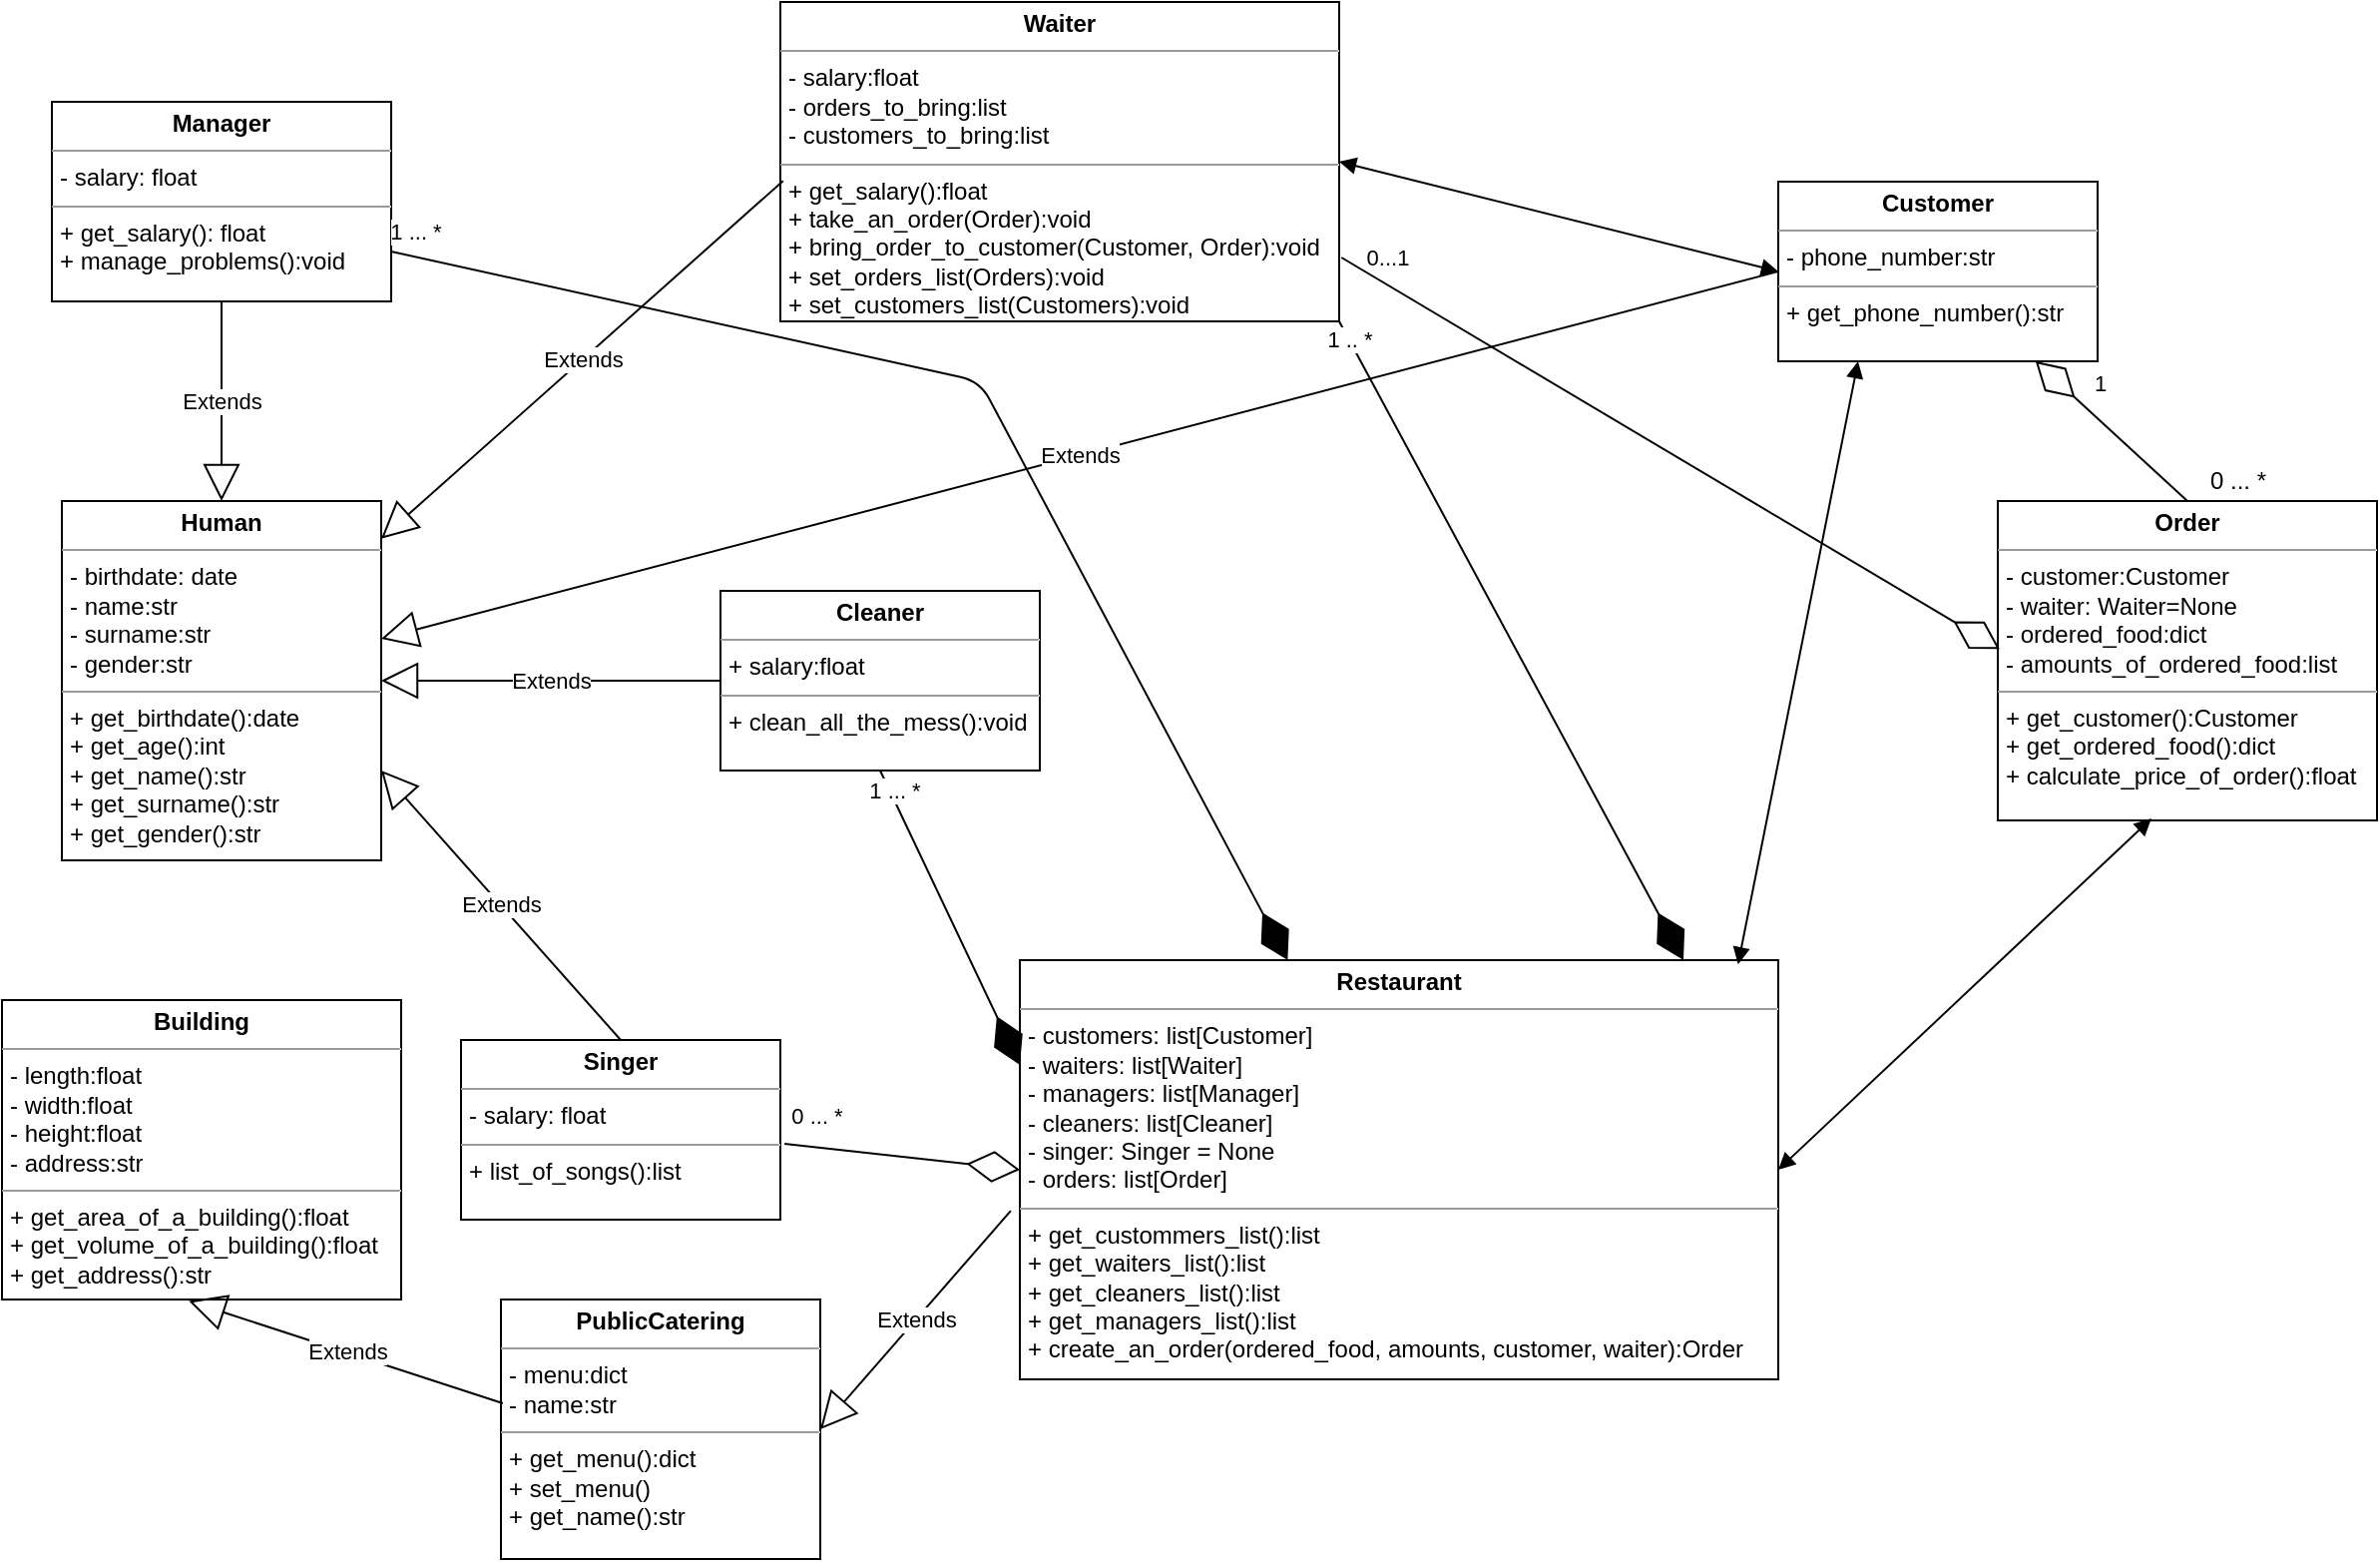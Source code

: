 <mxfile version="14.6.12" type="device"><diagram id="C5RBs43oDa-KdzZeNtuy" name="Page-1"><mxGraphModel dx="1350" dy="1973" grid="1" gridSize="10" guides="1" tooltips="1" connect="1" arrows="1" fold="1" page="1" pageScale="1" pageWidth="827" pageHeight="1169" math="0" shadow="0"><root><mxCell id="WIyWlLk6GJQsqaUBKTNV-0"/><mxCell id="WIyWlLk6GJQsqaUBKTNV-1" parent="WIyWlLk6GJQsqaUBKTNV-0"/><mxCell id="deHsTV31oOyusJebID1r-26" value="&lt;p style=&quot;margin: 0px ; margin-top: 4px ; text-align: center&quot;&gt;&lt;b&gt;Human&lt;/b&gt;&lt;/p&gt;&lt;hr size=&quot;1&quot;&gt;&lt;p style=&quot;margin: 0px ; margin-left: 4px&quot;&gt;- birthdate: date&lt;/p&gt;&lt;p style=&quot;margin: 0px ; margin-left: 4px&quot;&gt;- name:str&lt;/p&gt;&lt;p style=&quot;margin: 0px ; margin-left: 4px&quot;&gt;- surname:str&lt;/p&gt;&lt;p style=&quot;margin: 0px ; margin-left: 4px&quot;&gt;- gender:str&lt;/p&gt;&lt;hr size=&quot;1&quot;&gt;&lt;p style=&quot;margin: 0px ; margin-left: 4px&quot;&gt;+ get_birthdate():date&lt;/p&gt;&lt;p style=&quot;margin: 0px ; margin-left: 4px&quot;&gt;+ get_age():int&lt;/p&gt;&lt;p style=&quot;margin: 0px ; margin-left: 4px&quot;&gt;+ get_name():str&lt;/p&gt;&lt;p style=&quot;margin: 0px ; margin-left: 4px&quot;&gt;+ get_surname():str&lt;/p&gt;&lt;p style=&quot;margin: 0px ; margin-left: 4px&quot;&gt;+ get_gender():str&lt;/p&gt;&lt;p style=&quot;margin: 0px ; margin-left: 4px&quot;&gt;&lt;br&gt;&lt;/p&gt;" style="verticalAlign=top;align=left;overflow=fill;fontSize=12;fontFamily=Helvetica;html=1;" parent="WIyWlLk6GJQsqaUBKTNV-1" vertex="1"><mxGeometry x="60" y="50" width="160" height="180" as="geometry"/></mxCell><mxCell id="deHsTV31oOyusJebID1r-27" value="&lt;p style=&quot;margin: 0px ; margin-top: 4px ; text-align: center&quot;&gt;&lt;b&gt;Waiter&lt;/b&gt;&lt;/p&gt;&lt;hr size=&quot;1&quot;&gt;&lt;p style=&quot;margin: 0px ; margin-left: 4px&quot;&gt;- salary:float&lt;/p&gt;&lt;p style=&quot;margin: 0px ; margin-left: 4px&quot;&gt;- orders_to_bring:list&lt;/p&gt;&lt;p style=&quot;margin: 0px ; margin-left: 4px&quot;&gt;- customers_to_bring:list&lt;br&gt;&lt;/p&gt;&lt;hr size=&quot;1&quot;&gt;&lt;p style=&quot;margin: 0px ; margin-left: 4px&quot;&gt;+ get_salary():float&lt;/p&gt;&lt;p style=&quot;margin: 0px ; margin-left: 4px&quot;&gt;+ take_an_order(Order):void&lt;br&gt;&lt;/p&gt;&lt;p style=&quot;margin: 0px ; margin-left: 4px&quot;&gt;+ bring_order_to_customer(Customer, Order):void&lt;/p&gt;&lt;p style=&quot;margin: 0px ; margin-left: 4px&quot;&gt;+ set_orders_list(Orders):void&lt;/p&gt;&lt;p style=&quot;margin: 0px ; margin-left: 4px&quot;&gt;+ set_customers_list(Customers):void&lt;br&gt;&lt;/p&gt;&lt;p style=&quot;margin: 0px ; margin-left: 4px&quot;&gt;&lt;br&gt;&lt;/p&gt;" style="verticalAlign=top;align=left;overflow=fill;fontSize=12;fontFamily=Helvetica;html=1;" parent="WIyWlLk6GJQsqaUBKTNV-1" vertex="1"><mxGeometry x="420" y="-200" width="280" height="160" as="geometry"/></mxCell><mxCell id="deHsTV31oOyusJebID1r-28" value="&lt;p style=&quot;margin: 0px ; margin-top: 4px ; text-align: center&quot;&gt;&lt;b&gt;Cleaner&lt;/b&gt;&lt;/p&gt;&lt;hr size=&quot;1&quot;&gt;&lt;p style=&quot;margin: 0px ; margin-left: 4px&quot;&gt;+ salary:float&lt;/p&gt;&lt;hr size=&quot;1&quot;&gt;&lt;p style=&quot;margin: 0px ; margin-left: 4px&quot;&gt;+ clean_all_the_mess():void&lt;/p&gt;" style="verticalAlign=top;align=left;overflow=fill;fontSize=12;fontFamily=Helvetica;html=1;" parent="WIyWlLk6GJQsqaUBKTNV-1" vertex="1"><mxGeometry x="390" y="95" width="160" height="90" as="geometry"/></mxCell><mxCell id="deHsTV31oOyusJebID1r-29" value="Extends" style="endArrow=block;endSize=16;endFill=0;html=1;entryX=1;entryY=0.5;entryDx=0;entryDy=0;exitX=0;exitY=0.5;exitDx=0;exitDy=0;" parent="WIyWlLk6GJQsqaUBKTNV-1" source="deHsTV31oOyusJebID1r-28" target="deHsTV31oOyusJebID1r-26" edge="1"><mxGeometry width="160" relative="1" as="geometry"><mxPoint x="130" y="290" as="sourcePoint"/><mxPoint x="290" y="290" as="targetPoint"/></mxGeometry></mxCell><mxCell id="deHsTV31oOyusJebID1r-30" value="Extends" style="endArrow=block;endSize=16;endFill=0;html=1;exitX=0.005;exitY=0.56;exitDx=0;exitDy=0;exitPerimeter=0;" parent="WIyWlLk6GJQsqaUBKTNV-1" source="deHsTV31oOyusJebID1r-27" target="deHsTV31oOyusJebID1r-26" edge="1"><mxGeometry width="160" relative="1" as="geometry"><mxPoint x="340" y="220" as="sourcePoint"/><mxPoint x="220" y="140" as="targetPoint"/></mxGeometry></mxCell><mxCell id="deHsTV31oOyusJebID1r-31" value="&lt;p style=&quot;margin: 0px ; margin-top: 4px ; text-align: center&quot;&gt;&lt;b&gt;Building&lt;/b&gt;&lt;/p&gt;&lt;hr size=&quot;1&quot;&gt;&lt;p style=&quot;margin: 0px ; margin-left: 4px&quot;&gt;- length:float&lt;/p&gt;&lt;p style=&quot;margin: 0px ; margin-left: 4px&quot;&gt;- width:float&lt;/p&gt;&lt;p style=&quot;margin: 0px ; margin-left: 4px&quot;&gt;- height:float&lt;/p&gt;&lt;p style=&quot;margin: 0px ; margin-left: 4px&quot;&gt;- address:str&lt;/p&gt;&lt;hr size=&quot;1&quot;&gt;&lt;p style=&quot;margin: 0px ; margin-left: 4px&quot;&gt;+ get_area_of_a_building():float&lt;/p&gt;&lt;p style=&quot;margin: 0px ; margin-left: 4px&quot;&gt;+ get_volume_of_a_building():float&lt;/p&gt;&lt;p style=&quot;margin: 0px ; margin-left: 4px&quot;&gt;+ get_address():str&lt;/p&gt;" style="verticalAlign=top;align=left;overflow=fill;fontSize=12;fontFamily=Helvetica;html=1;" parent="WIyWlLk6GJQsqaUBKTNV-1" vertex="1"><mxGeometry x="30" y="300" width="200" height="150" as="geometry"/></mxCell><mxCell id="deHsTV31oOyusJebID1r-32" value="&lt;p style=&quot;margin: 0px ; margin-top: 4px ; text-align: center&quot;&gt;&lt;b&gt;PublicCatering&lt;/b&gt;&lt;/p&gt;&lt;hr size=&quot;1&quot;&gt;&lt;p style=&quot;margin: 0px ; margin-left: 4px&quot;&gt;- menu:dict&lt;/p&gt;&lt;p style=&quot;margin: 0px ; margin-left: 4px&quot;&gt;- name:str&lt;/p&gt;&lt;hr size=&quot;1&quot;&gt;&lt;p style=&quot;margin: 0px ; margin-left: 4px&quot;&gt;+ get_menu():dict&lt;/p&gt;&lt;p style=&quot;margin: 0px ; margin-left: 4px&quot;&gt;+ set_menu()&lt;/p&gt;&lt;p style=&quot;margin: 0px ; margin-left: 4px&quot;&gt;+ get_name():str&lt;/p&gt;" style="verticalAlign=top;align=left;overflow=fill;fontSize=12;fontFamily=Helvetica;html=1;" parent="WIyWlLk6GJQsqaUBKTNV-1" vertex="1"><mxGeometry x="280" y="450" width="160" height="130" as="geometry"/></mxCell><mxCell id="deHsTV31oOyusJebID1r-33" value="Extends" style="endArrow=block;endSize=16;endFill=0;html=1;exitX=0.006;exitY=0.4;exitDx=0;exitDy=0;exitPerimeter=0;entryX=0.468;entryY=1.005;entryDx=0;entryDy=0;entryPerimeter=0;" parent="WIyWlLk6GJQsqaUBKTNV-1" source="deHsTV31oOyusJebID1r-32" target="deHsTV31oOyusJebID1r-31" edge="1"><mxGeometry width="160" relative="1" as="geometry"><mxPoint x="340" y="520" as="sourcePoint"/><mxPoint x="500" y="520" as="targetPoint"/></mxGeometry></mxCell><mxCell id="deHsTV31oOyusJebID1r-34" value="&lt;p style=&quot;margin: 0px ; margin-top: 4px ; text-align: center&quot;&gt;&lt;b&gt;Restaurant&lt;/b&gt;&lt;/p&gt;&lt;hr size=&quot;1&quot;&gt;&lt;p style=&quot;margin: 0px ; margin-left: 4px&quot;&gt;- customers: list[Customer]&lt;/p&gt;&lt;p style=&quot;margin: 0px ; margin-left: 4px&quot;&gt;- waiters: list[Waiter]&lt;/p&gt;&lt;p style=&quot;margin: 0px ; margin-left: 4px&quot;&gt;- managers: list[Manager]&lt;br&gt;&lt;/p&gt;&lt;p style=&quot;margin: 0px ; margin-left: 4px&quot;&gt;- cleaners: list[Cleaner]&lt;/p&gt;&lt;p style=&quot;margin: 0px ; margin-left: 4px&quot;&gt;- singer: Singer = None&lt;br&gt;&lt;/p&gt;&lt;p style=&quot;margin: 0px ; margin-left: 4px&quot;&gt;- orders: list[Order]&lt;/p&gt;&lt;hr size=&quot;1&quot;&gt;&lt;p style=&quot;margin: 0px ; margin-left: 4px&quot;&gt;+ get_custommers_list():list&lt;/p&gt;&lt;p style=&quot;margin: 0px ; margin-left: 4px&quot;&gt;+ get_waiters_list():list&lt;/p&gt;&lt;p style=&quot;margin: 0px ; margin-left: 4px&quot;&gt;+ get_cleaners_list():list&lt;/p&gt;&lt;p style=&quot;margin: 0px ; margin-left: 4px&quot;&gt;+ get_managers_list():list&lt;br&gt;&lt;/p&gt;&lt;p style=&quot;margin: 0px ; margin-left: 4px&quot;&gt;+ create_an_order(ordered_food, amounts, customer, waiter):Order&lt;/p&gt;" style="verticalAlign=top;align=left;overflow=fill;fontSize=12;fontFamily=Helvetica;html=1;" parent="WIyWlLk6GJQsqaUBKTNV-1" vertex="1"><mxGeometry x="540" y="280" width="380" height="210" as="geometry"/></mxCell><mxCell id="deHsTV31oOyusJebID1r-35" value="&lt;p style=&quot;margin: 0px ; margin-top: 4px ; text-align: center&quot;&gt;&lt;b&gt;Customer&lt;/b&gt;&lt;/p&gt;&lt;hr size=&quot;1&quot;&gt;&lt;p style=&quot;margin: 0px ; margin-left: 4px&quot;&gt;- phone_number:str&lt;/p&gt;&lt;hr size=&quot;1&quot;&gt;&lt;p style=&quot;margin: 0px ; margin-left: 4px&quot;&gt;+ get_phone_number():str&lt;/p&gt;" style="verticalAlign=top;align=left;overflow=fill;fontSize=12;fontFamily=Helvetica;html=1;" parent="WIyWlLk6GJQsqaUBKTNV-1" vertex="1"><mxGeometry x="920" y="-110" width="160" height="90" as="geometry"/></mxCell><mxCell id="deHsTV31oOyusJebID1r-36" value="Extends" style="endArrow=block;endSize=16;endFill=0;html=1;exitX=0;exitY=0.5;exitDx=0;exitDy=0;" parent="WIyWlLk6GJQsqaUBKTNV-1" source="deHsTV31oOyusJebID1r-35" target="deHsTV31oOyusJebID1r-26" edge="1"><mxGeometry width="160" relative="1" as="geometry"><mxPoint x="340" y="320" as="sourcePoint"/><mxPoint x="500" y="320" as="targetPoint"/></mxGeometry></mxCell><mxCell id="deHsTV31oOyusJebID1r-37" value="Extends" style="endArrow=block;endSize=16;endFill=0;html=1;exitX=-0.012;exitY=0.598;exitDx=0;exitDy=0;exitPerimeter=0;entryX=1;entryY=0.5;entryDx=0;entryDy=0;" parent="WIyWlLk6GJQsqaUBKTNV-1" source="deHsTV31oOyusJebID1r-34" target="deHsTV31oOyusJebID1r-32" edge="1"><mxGeometry width="160" relative="1" as="geometry"><mxPoint x="340" y="420" as="sourcePoint"/><mxPoint x="500" y="420" as="targetPoint"/></mxGeometry></mxCell><mxCell id="deHsTV31oOyusJebID1r-38" value="&lt;p style=&quot;margin: 0px ; margin-top: 4px ; text-align: center&quot;&gt;&lt;b&gt;Order&lt;/b&gt;&lt;/p&gt;&lt;hr size=&quot;1&quot;&gt;&lt;p style=&quot;margin: 0px ; margin-left: 4px&quot;&gt;- customer:Customer&lt;/p&gt;&lt;p style=&quot;margin: 0px ; margin-left: 4px&quot;&gt;- waiter: Waiter=None&lt;/p&gt;&lt;p style=&quot;margin: 0px ; margin-left: 4px&quot;&gt;- ordered_food:dict&lt;/p&gt;&lt;p style=&quot;margin: 0px ; margin-left: 4px&quot;&gt;- amounts_of_ordered_food:list&lt;/p&gt;&lt;hr size=&quot;1&quot;&gt;&lt;p style=&quot;margin: 0px ; margin-left: 4px&quot;&gt;+ get_customer():Customer&lt;/p&gt;&lt;p style=&quot;margin: 0px ; margin-left: 4px&quot;&gt;+ get_ordered_food():dict&lt;/p&gt;&lt;p style=&quot;margin: 0px ; margin-left: 4px&quot;&gt;+ calculate_price_of_order():float&lt;/p&gt;" style="verticalAlign=top;align=left;overflow=fill;fontSize=12;fontFamily=Helvetica;html=1;" parent="WIyWlLk6GJQsqaUBKTNV-1" vertex="1"><mxGeometry x="1030" y="50" width="190" height="160" as="geometry"/></mxCell><mxCell id="deHsTV31oOyusJebID1r-41" value="0 ... *" style="text;html=1;align=center;verticalAlign=middle;resizable=0;points=[];autosize=1;" parent="WIyWlLk6GJQsqaUBKTNV-1" vertex="1"><mxGeometry x="1130" y="30" width="40" height="20" as="geometry"/></mxCell><mxCell id="deHsTV31oOyusJebID1r-42" value="" style="endArrow=diamondThin;endFill=1;endSize=24;html=1;exitX=0.5;exitY=1;exitDx=0;exitDy=0;entryX=0;entryY=0.25;entryDx=0;entryDy=0;" parent="WIyWlLk6GJQsqaUBKTNV-1" source="deHsTV31oOyusJebID1r-28" target="deHsTV31oOyusJebID1r-34" edge="1"><mxGeometry width="160" relative="1" as="geometry"><mxPoint x="340" y="420" as="sourcePoint"/><mxPoint x="421" y="520" as="targetPoint"/></mxGeometry></mxCell><mxCell id="deHsTV31oOyusJebID1r-43" value="1 ... *" style="edgeLabel;html=1;align=center;verticalAlign=middle;resizable=0;points=[];" parent="deHsTV31oOyusJebID1r-42" vertex="1" connectable="0"><mxGeometry x="-0.861" y="2" relative="1" as="geometry"><mxPoint as="offset"/></mxGeometry></mxCell><mxCell id="deHsTV31oOyusJebID1r-44" value="" style="endArrow=diamondThin;endFill=1;endSize=24;html=1;entryX=0.875;entryY=0;entryDx=0;entryDy=0;entryPerimeter=0;exitX=1;exitY=1;exitDx=0;exitDy=0;" parent="WIyWlLk6GJQsqaUBKTNV-1" source="deHsTV31oOyusJebID1r-27" target="deHsTV31oOyusJebID1r-34" edge="1"><mxGeometry width="160" relative="1" as="geometry"><mxPoint x="340" y="320" as="sourcePoint"/><mxPoint x="500" y="320" as="targetPoint"/></mxGeometry></mxCell><mxCell id="deHsTV31oOyusJebID1r-45" value="1 .. *" style="edgeLabel;html=1;align=center;verticalAlign=middle;resizable=0;points=[];" parent="deHsTV31oOyusJebID1r-44" vertex="1" connectable="0"><mxGeometry x="-0.948" relative="1" as="geometry"><mxPoint as="offset"/></mxGeometry></mxCell><mxCell id="deHsTV31oOyusJebID1r-46" style="edgeStyle=orthogonalEdgeStyle;rounded=0;orthogonalLoop=1;jettySize=auto;html=1;exitX=0.5;exitY=1;exitDx=0;exitDy=0;" parent="WIyWlLk6GJQsqaUBKTNV-1" source="deHsTV31oOyusJebID1r-34" target="deHsTV31oOyusJebID1r-34" edge="1"><mxGeometry relative="1" as="geometry"/></mxCell><mxCell id="nCpxn5KBscnj2xRnU1El-0" value="&lt;p style=&quot;margin: 0px ; margin-top: 4px ; text-align: center&quot;&gt;&lt;b&gt;Manager&lt;/b&gt;&lt;br&gt;&lt;/p&gt;&lt;hr size=&quot;1&quot;&gt;&lt;p style=&quot;margin: 0px ; margin-left: 4px&quot;&gt;- salary: float&lt;br&gt;&lt;/p&gt;&lt;hr size=&quot;1&quot;&gt;&lt;p style=&quot;margin: 0px ; margin-left: 4px&quot;&gt;+ get_salary(): float&lt;/p&gt;&lt;p style=&quot;margin: 0px ; margin-left: 4px&quot;&gt;+ manage_problems():void&lt;br&gt;&lt;/p&gt;&lt;p style=&quot;margin: 0px ; margin-left: 4px&quot;&gt;&lt;br&gt;&lt;/p&gt;" style="verticalAlign=top;align=left;overflow=fill;fontSize=12;fontFamily=Helvetica;html=1;" parent="WIyWlLk6GJQsqaUBKTNV-1" vertex="1"><mxGeometry x="55" y="-150" width="170" height="100" as="geometry"/></mxCell><mxCell id="nCpxn5KBscnj2xRnU1El-2" value="Extends" style="endArrow=block;endSize=16;endFill=0;html=1;entryX=0.5;entryY=0;entryDx=0;entryDy=0;exitX=0.5;exitY=1;exitDx=0;exitDy=0;" parent="WIyWlLk6GJQsqaUBKTNV-1" source="nCpxn5KBscnj2xRnU1El-0" target="deHsTV31oOyusJebID1r-26" edge="1"><mxGeometry width="160" relative="1" as="geometry"><mxPoint x="330" y="240" as="sourcePoint"/><mxPoint x="490" y="240" as="targetPoint"/></mxGeometry></mxCell><mxCell id="nCpxn5KBscnj2xRnU1El-4" value="" style="endArrow=diamondThin;endFill=1;endSize=24;html=1;exitX=1;exitY=0.75;exitDx=0;exitDy=0;" parent="WIyWlLk6GJQsqaUBKTNV-1" source="nCpxn5KBscnj2xRnU1El-0" target="deHsTV31oOyusJebID1r-34" edge="1"><mxGeometry width="160" relative="1" as="geometry"><mxPoint x="230" y="-30" as="sourcePoint"/><mxPoint x="490" y="300" as="targetPoint"/><Array as="points"><mxPoint x="520" y="-10"/></Array></mxGeometry></mxCell><mxCell id="nCpxn5KBscnj2xRnU1El-6" value="1 ... *" style="edgeLabel;html=1;align=center;verticalAlign=middle;resizable=0;points=[];" parent="nCpxn5KBscnj2xRnU1El-4" vertex="1" connectable="0"><mxGeometry x="-0.97" y="-1" relative="1" as="geometry"><mxPoint x="3" y="-13" as="offset"/></mxGeometry></mxCell><mxCell id="nCpxn5KBscnj2xRnU1El-7" value="&lt;p style=&quot;margin: 0px ; margin-top: 4px ; text-align: center&quot;&gt;&lt;b&gt;Singer&lt;/b&gt;&lt;br&gt;&lt;/p&gt;&lt;hr size=&quot;1&quot;&gt;&lt;p style=&quot;margin: 0px ; margin-left: 4px&quot;&gt;- salary: float&lt;br&gt;&lt;/p&gt;&lt;hr size=&quot;1&quot;&gt;&lt;p style=&quot;margin: 0px ; margin-left: 4px&quot;&gt;+ list_of_songs():list&lt;br&gt;&lt;/p&gt;" style="verticalAlign=top;align=left;overflow=fill;fontSize=12;fontFamily=Helvetica;html=1;" parent="WIyWlLk6GJQsqaUBKTNV-1" vertex="1"><mxGeometry x="260" y="320" width="160" height="90" as="geometry"/></mxCell><mxCell id="nCpxn5KBscnj2xRnU1El-8" value="Extends" style="endArrow=block;endSize=16;endFill=0;html=1;exitX=0.5;exitY=0;exitDx=0;exitDy=0;entryX=1;entryY=0.75;entryDx=0;entryDy=0;" parent="WIyWlLk6GJQsqaUBKTNV-1" source="nCpxn5KBscnj2xRnU1El-7" target="deHsTV31oOyusJebID1r-26" edge="1"><mxGeometry width="160" relative="1" as="geometry"><mxPoint x="330" y="250" as="sourcePoint"/><mxPoint x="490" y="250" as="targetPoint"/></mxGeometry></mxCell><mxCell id="nCpxn5KBscnj2xRnU1El-9" value="" style="endArrow=diamondThin;endFill=0;endSize=24;html=1;entryX=0;entryY=0.5;entryDx=0;entryDy=0;exitX=1.013;exitY=0.578;exitDx=0;exitDy=0;exitPerimeter=0;" parent="WIyWlLk6GJQsqaUBKTNV-1" source="nCpxn5KBscnj2xRnU1El-7" target="deHsTV31oOyusJebID1r-34" edge="1"><mxGeometry width="160" relative="1" as="geometry"><mxPoint x="330" y="250" as="sourcePoint"/><mxPoint x="490" y="250" as="targetPoint"/></mxGeometry></mxCell><mxCell id="nCpxn5KBscnj2xRnU1El-10" value="0 ... *" style="edgeLabel;html=1;align=center;verticalAlign=middle;resizable=0;points=[];" parent="nCpxn5KBscnj2xRnU1El-9" vertex="1" connectable="0"><mxGeometry x="-0.736" y="-1" relative="1" as="geometry"><mxPoint y="-17" as="offset"/></mxGeometry></mxCell><mxCell id="TMY6pow20JYDQrFUPaIW-0" value="" style="endArrow=diamondThin;endFill=0;endSize=24;html=1;exitX=0.5;exitY=0;exitDx=0;exitDy=0;" parent="WIyWlLk6GJQsqaUBKTNV-1" source="deHsTV31oOyusJebID1r-38" target="deHsTV31oOyusJebID1r-35" edge="1"><mxGeometry width="160" relative="1" as="geometry"><mxPoint x="1030" y="-10" as="sourcePoint"/><mxPoint x="1190" y="-10" as="targetPoint"/></mxGeometry></mxCell><mxCell id="TMY6pow20JYDQrFUPaIW-1" value="1" style="edgeLabel;html=1;align=center;verticalAlign=middle;resizable=0;points=[];" parent="TMY6pow20JYDQrFUPaIW-0" vertex="1" connectable="0"><mxGeometry x="0.693" y="-7" relative="1" as="geometry"><mxPoint x="15" y="5" as="offset"/></mxGeometry></mxCell><mxCell id="TMY6pow20JYDQrFUPaIW-2" value="" style="endArrow=block;startArrow=block;endFill=1;startFill=1;html=1;exitX=1;exitY=0.5;exitDx=0;exitDy=0;entryX=0;entryY=0.5;entryDx=0;entryDy=0;" parent="WIyWlLk6GJQsqaUBKTNV-1" source="deHsTV31oOyusJebID1r-27" target="deHsTV31oOyusJebID1r-35" edge="1"><mxGeometry width="160" relative="1" as="geometry"><mxPoint x="660" y="-180" as="sourcePoint"/><mxPoint x="820" y="-180" as="targetPoint"/></mxGeometry></mxCell><mxCell id="ECOAgFZGi0hSjPf0gsCI-0" value="" style="endArrow=diamondThin;endFill=0;endSize=24;html=1;entryX=0.005;entryY=0.463;entryDx=0;entryDy=0;entryPerimeter=0;exitX=1.004;exitY=0.8;exitDx=0;exitDy=0;exitPerimeter=0;" edge="1" parent="WIyWlLk6GJQsqaUBKTNV-1" source="deHsTV31oOyusJebID1r-27" target="deHsTV31oOyusJebID1r-38"><mxGeometry width="160" relative="1" as="geometry"><mxPoint x="610" y="210" as="sourcePoint"/><mxPoint x="770" y="210" as="targetPoint"/></mxGeometry></mxCell><mxCell id="ECOAgFZGi0hSjPf0gsCI-1" value="0...1" style="edgeLabel;html=1;align=center;verticalAlign=middle;resizable=0;points=[];" vertex="1" connectable="0" parent="ECOAgFZGi0hSjPf0gsCI-0"><mxGeometry x="-0.925" y="3" relative="1" as="geometry"><mxPoint x="9" y="-5" as="offset"/></mxGeometry></mxCell><mxCell id="ECOAgFZGi0hSjPf0gsCI-2" value="" style="endArrow=block;startArrow=block;endFill=1;startFill=1;html=1;entryX=0.405;entryY=0.994;entryDx=0;entryDy=0;entryPerimeter=0;exitX=1;exitY=0.5;exitDx=0;exitDy=0;" edge="1" parent="WIyWlLk6GJQsqaUBKTNV-1" source="deHsTV31oOyusJebID1r-34" target="deHsTV31oOyusJebID1r-38"><mxGeometry width="160" relative="1" as="geometry"><mxPoint x="970" y="360" as="sourcePoint"/><mxPoint x="1130" y="360" as="targetPoint"/></mxGeometry></mxCell><mxCell id="ECOAgFZGi0hSjPf0gsCI-3" value="" style="endArrow=block;startArrow=block;endFill=1;startFill=1;html=1;entryX=0.25;entryY=1;entryDx=0;entryDy=0;exitX=0.947;exitY=0.01;exitDx=0;exitDy=0;exitPerimeter=0;" edge="1" parent="WIyWlLk6GJQsqaUBKTNV-1" source="deHsTV31oOyusJebID1r-34" target="deHsTV31oOyusJebID1r-35"><mxGeometry width="160" relative="1" as="geometry"><mxPoint x="860" y="210" as="sourcePoint"/><mxPoint x="1020" y="210" as="targetPoint"/></mxGeometry></mxCell></root></mxGraphModel></diagram></mxfile>
